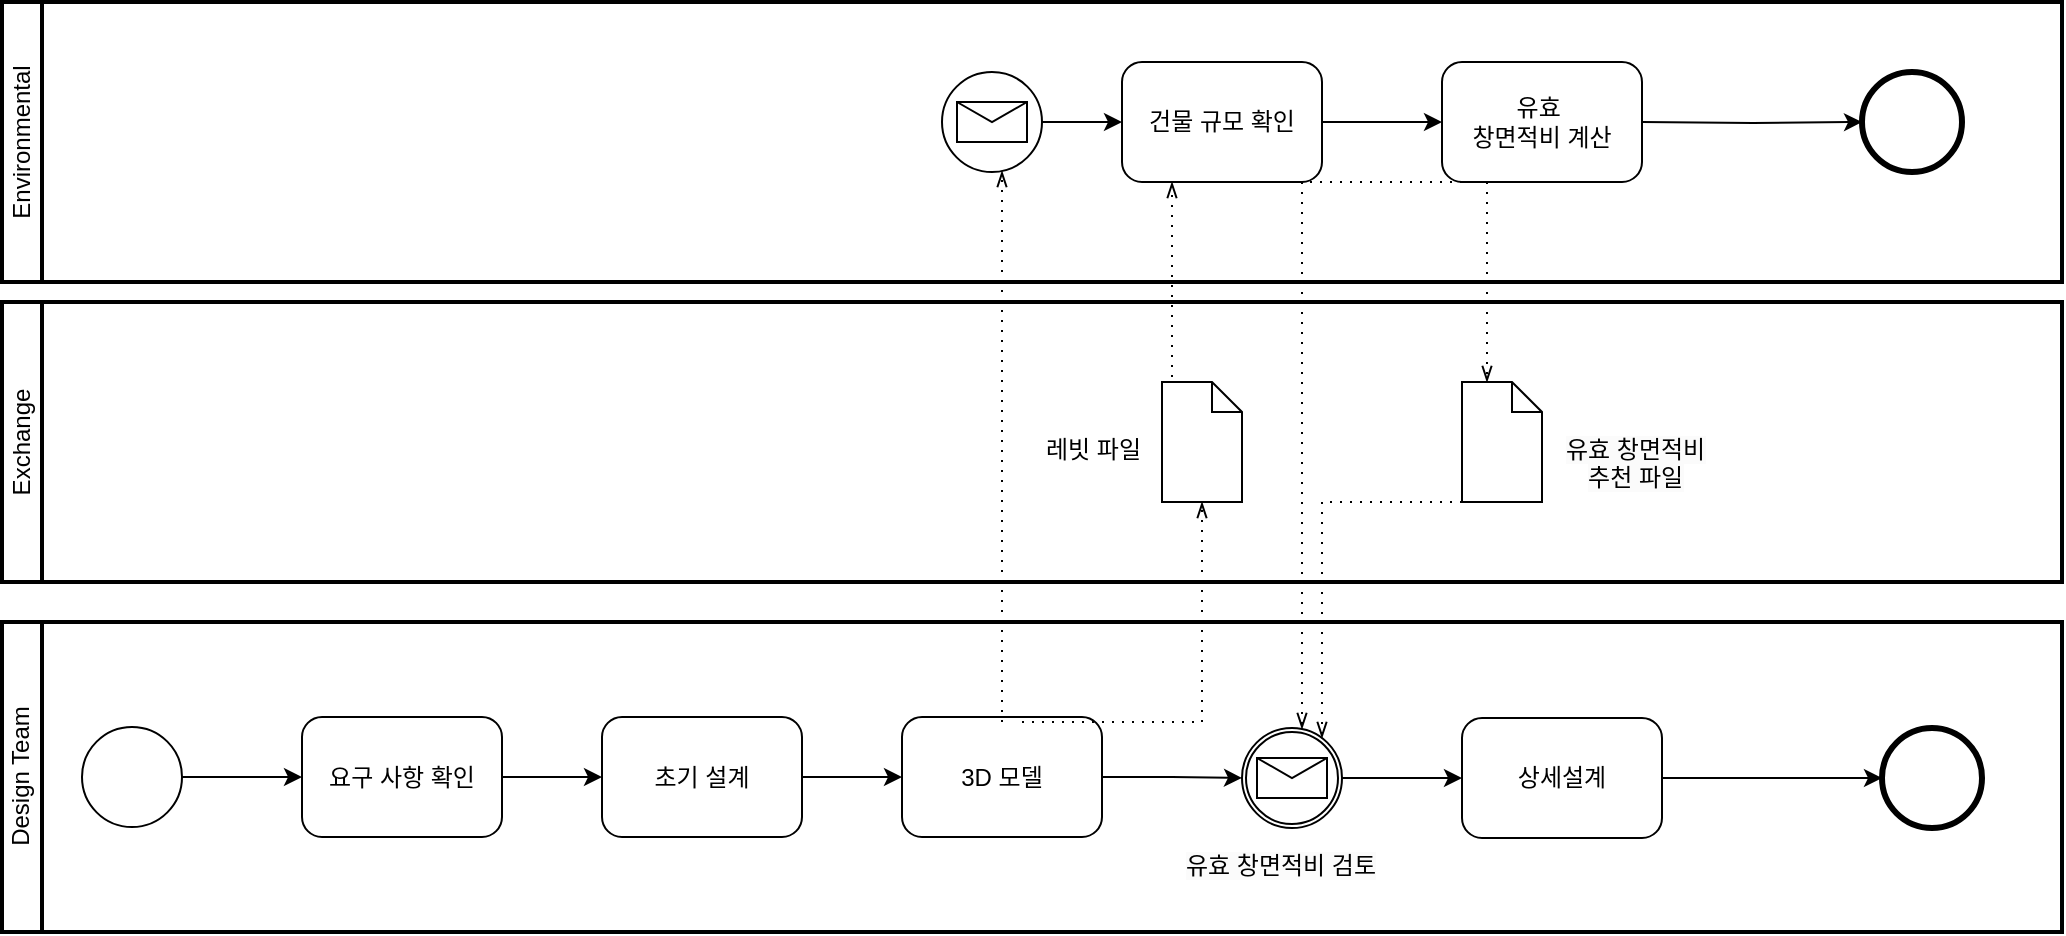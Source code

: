 <mxfile version="24.5.4" type="github">
  <diagram name="Page-1" id="2a216829-ef6e-dabb-86c1-c78162f3ba2b">
    <mxGraphModel dx="1728" dy="915" grid="1" gridSize="10" guides="1" tooltips="1" connect="1" arrows="1" fold="1" page="1" pageScale="1" pageWidth="850" pageHeight="1100" background="none" math="0" shadow="0">
      <root>
        <mxCell id="0" />
        <mxCell id="1" parent="0" />
        <mxCell id="y1nI3RozmX1_mRXA3NBY-19" value="Environmental" style="swimlane;html=1;startSize=20;fontStyle=0;collapsible=0;horizontal=0;swimlaneLine=1;swimlaneFillColor=#ffffff;strokeWidth=2;whiteSpace=wrap;" parent="1" vertex="1">
          <mxGeometry x="20" y="10" width="1030" height="140" as="geometry" />
        </mxCell>
        <mxCell id="ItEXTqX397DtMuUReSJA-24" style="edgeStyle=orthogonalEdgeStyle;rounded=0;orthogonalLoop=1;jettySize=auto;html=1;exitX=1;exitY=0.5;exitDx=0;exitDy=0;exitPerimeter=0;" edge="1" parent="y1nI3RozmX1_mRXA3NBY-19" source="ItEXTqX397DtMuUReSJA-16" target="ItEXTqX397DtMuUReSJA-17">
          <mxGeometry relative="1" as="geometry" />
        </mxCell>
        <mxCell id="ItEXTqX397DtMuUReSJA-16" value="건물 규모 확인" style="points=[[0.25,0,0],[0.5,0,0],[0.75,0,0],[1,0.25,0],[1,0.5,0],[1,0.75,0],[0.75,1,0],[0.5,1,0],[0.25,1,0],[0,0.75,0],[0,0.5,0],[0,0.25,0]];shape=mxgraph.bpmn.task;whiteSpace=wrap;rectStyle=rounded;size=10;html=1;container=1;expand=0;collapsible=0;taskMarker=abstract;" vertex="1" parent="y1nI3RozmX1_mRXA3NBY-19">
          <mxGeometry x="560" y="30" width="100" height="60" as="geometry" />
        </mxCell>
        <mxCell id="ItEXTqX397DtMuUReSJA-17" value="유효&amp;nbsp;&lt;div&gt;창면적비 계산&lt;/div&gt;" style="points=[[0.25,0,0],[0.5,0,0],[0.75,0,0],[1,0.25,0],[1,0.5,0],[1,0.75,0],[0.75,1,0],[0.5,1,0],[0.25,1,0],[0,0.75,0],[0,0.5,0],[0,0.25,0]];shape=mxgraph.bpmn.task;whiteSpace=wrap;rectStyle=rounded;size=10;html=1;container=1;expand=0;collapsible=0;taskMarker=abstract;" vertex="1" parent="y1nI3RozmX1_mRXA3NBY-19">
          <mxGeometry x="720" y="30" width="100" height="60" as="geometry" />
        </mxCell>
        <mxCell id="ItEXTqX397DtMuUReSJA-18" value="" style="points=[[0.145,0.145,0],[0.5,0,0],[0.855,0.145,0],[1,0.5,0],[0.855,0.855,0],[0.5,1,0],[0.145,0.855,0],[0,0.5,0]];shape=mxgraph.bpmn.event;html=1;verticalLabelPosition=bottom;labelBackgroundColor=#ffffff;verticalAlign=top;align=center;perimeter=ellipsePerimeter;outlineConnect=0;aspect=fixed;outline=end;symbol=terminate2;" vertex="1" parent="y1nI3RozmX1_mRXA3NBY-19">
          <mxGeometry x="930" y="35" width="50" height="50" as="geometry" />
        </mxCell>
        <mxCell id="ItEXTqX397DtMuUReSJA-19" style="edgeStyle=orthogonalEdgeStyle;rounded=0;orthogonalLoop=1;jettySize=auto;html=1;exitX=1;exitY=0.5;exitDx=0;exitDy=0;exitPerimeter=0;entryX=0;entryY=0.5;entryDx=0;entryDy=0;entryPerimeter=0;" edge="1" parent="y1nI3RozmX1_mRXA3NBY-19" target="ItEXTqX397DtMuUReSJA-18">
          <mxGeometry relative="1" as="geometry">
            <mxPoint x="820" y="60" as="sourcePoint" />
          </mxGeometry>
        </mxCell>
        <mxCell id="ItEXTqX397DtMuUReSJA-22" value="" style="points=[[0.145,0.145,0],[0.5,0,0],[0.855,0.145,0],[1,0.5,0],[0.855,0.855,0],[0.5,1,0],[0.145,0.855,0],[0,0.5,0]];shape=mxgraph.bpmn.event;html=1;verticalLabelPosition=bottom;labelBackgroundColor=#ffffff;verticalAlign=top;align=center;perimeter=ellipsePerimeter;outlineConnect=0;aspect=fixed;outline=standard;symbol=message;" vertex="1" parent="y1nI3RozmX1_mRXA3NBY-19">
          <mxGeometry x="470" y="35" width="50" height="50" as="geometry" />
        </mxCell>
        <mxCell id="ItEXTqX397DtMuUReSJA-23" style="edgeStyle=orthogonalEdgeStyle;rounded=0;orthogonalLoop=1;jettySize=auto;html=1;exitX=1;exitY=0.5;exitDx=0;exitDy=0;exitPerimeter=0;entryX=0;entryY=0.5;entryDx=0;entryDy=0;entryPerimeter=0;" edge="1" parent="y1nI3RozmX1_mRXA3NBY-19" source="ItEXTqX397DtMuUReSJA-22" target="ItEXTqX397DtMuUReSJA-16">
          <mxGeometry relative="1" as="geometry" />
        </mxCell>
        <mxCell id="y1nI3RozmX1_mRXA3NBY-10" value="Exchange" style="swimlane;html=1;startSize=20;fontStyle=0;collapsible=0;horizontal=0;swimlaneLine=1;swimlaneFillColor=#ffffff;strokeWidth=2;whiteSpace=wrap;" parent="1" vertex="1">
          <mxGeometry x="20" y="160" width="1030" height="140" as="geometry" />
        </mxCell>
        <mxCell id="y1nI3RozmX1_mRXA3NBY-2" value="" style="shape=mxgraph.bpmn.data;labelPosition=center;verticalLabelPosition=bottom;align=center;verticalAlign=top;size=15;html=1;" parent="y1nI3RozmX1_mRXA3NBY-10" vertex="1">
          <mxGeometry x="580" y="40" width="40" height="60" as="geometry" />
        </mxCell>
        <mxCell id="y1nI3RozmX1_mRXA3NBY-3" value="" style="shape=mxgraph.bpmn.data;labelPosition=center;verticalLabelPosition=bottom;align=center;verticalAlign=top;size=15;html=1;" parent="y1nI3RozmX1_mRXA3NBY-10" vertex="1">
          <mxGeometry x="730" y="40" width="40" height="60" as="geometry" />
        </mxCell>
        <mxCell id="ItEXTqX397DtMuUReSJA-31" value="&lt;span style=&quot;color: rgb(0, 0, 0); font-family: Helvetica; font-size: 12px; font-style: normal; font-variant-ligatures: normal; font-variant-caps: normal; font-weight: 400; letter-spacing: normal; orphans: 2; text-align: center; text-indent: 0px; text-transform: none; widows: 2; word-spacing: 0px; -webkit-text-stroke-width: 0px; white-space: normal; background-color: rgb(251, 251, 251); text-decoration-thickness: initial; text-decoration-style: initial; text-decoration-color: initial; display: inline !important; float: none;&quot;&gt;유효 창면적비&lt;/span&gt;&lt;div style=&quot;text-align: center;&quot;&gt;&lt;span style=&quot;color: rgb(0, 0, 0); font-family: Helvetica; font-size: 12px; font-style: normal; font-variant-ligatures: normal; font-variant-caps: normal; font-weight: 400; letter-spacing: normal; orphans: 2; text-indent: 0px; text-transform: none; widows: 2; word-spacing: 0px; -webkit-text-stroke-width: 0px; white-space: normal; background-color: rgb(251, 251, 251); text-decoration-thickness: initial; text-decoration-style: initial; text-decoration-color: initial; float: none; display: inline !important;&quot;&gt;추천 파일&lt;/span&gt;&lt;/div&gt;" style="text;whiteSpace=wrap;html=1;" vertex="1" parent="y1nI3RozmX1_mRXA3NBY-10">
          <mxGeometry x="780" y="60" width="110" height="40" as="geometry" />
        </mxCell>
        <mxCell id="ItEXTqX397DtMuUReSJA-32" value="&lt;div style=&quot;text-align: center;&quot;&gt;&lt;span style=&quot;background-color: initial;&quot;&gt;레빗 파일&lt;/span&gt;&lt;/div&gt;" style="text;whiteSpace=wrap;html=1;" vertex="1" parent="y1nI3RozmX1_mRXA3NBY-10">
          <mxGeometry x="520" y="60" width="110" height="40" as="geometry" />
        </mxCell>
        <mxCell id="y1nI3RozmX1_mRXA3NBY-9" value="Design Team" style="swimlane;html=1;startSize=20;fontStyle=0;collapsible=0;horizontal=0;swimlaneLine=1;swimlaneFillColor=#ffffff;strokeWidth=2;whiteSpace=wrap;" parent="1" vertex="1">
          <mxGeometry x="20" y="320" width="1030" height="155" as="geometry" />
        </mxCell>
        <mxCell id="y1nI3RozmX1_mRXA3NBY-6" value="" style="points=[[0.145,0.145,0],[0.5,0,0],[0.855,0.145,0],[1,0.5,0],[0.855,0.855,0],[0.5,1,0],[0.145,0.855,0],[0,0.5,0]];shape=mxgraph.bpmn.event;html=1;verticalLabelPosition=bottom;labelBackgroundColor=#ffffff;verticalAlign=top;align=center;perimeter=ellipsePerimeter;outlineConnect=0;aspect=fixed;outline=standard;symbol=general;" parent="y1nI3RozmX1_mRXA3NBY-9" vertex="1">
          <mxGeometry x="40" y="52.5" width="50" height="50" as="geometry" />
        </mxCell>
        <mxCell id="y1nI3RozmX1_mRXA3NBY-4" value="요구 사항 확인" style="points=[[0.25,0,0],[0.5,0,0],[0.75,0,0],[1,0.25,0],[1,0.5,0],[1,0.75,0],[0.75,1,0],[0.5,1,0],[0.25,1,0],[0,0.75,0],[0,0.5,0],[0,0.25,0]];shape=mxgraph.bpmn.task;whiteSpace=wrap;rectStyle=rounded;size=10;html=1;container=1;expand=0;collapsible=0;taskMarker=abstract;" parent="y1nI3RozmX1_mRXA3NBY-9" vertex="1">
          <mxGeometry x="150" y="47.5" width="100" height="60" as="geometry" />
        </mxCell>
        <mxCell id="ItEXTqX397DtMuUReSJA-5" style="edgeStyle=orthogonalEdgeStyle;rounded=0;orthogonalLoop=1;jettySize=auto;html=1;entryX=0;entryY=0.5;entryDx=0;entryDy=0;entryPerimeter=0;" edge="1" parent="y1nI3RozmX1_mRXA3NBY-9" source="y1nI3RozmX1_mRXA3NBY-6" target="y1nI3RozmX1_mRXA3NBY-4">
          <mxGeometry relative="1" as="geometry" />
        </mxCell>
        <mxCell id="ItEXTqX397DtMuUReSJA-6" value="초기 설계" style="points=[[0.25,0,0],[0.5,0,0],[0.75,0,0],[1,0.25,0],[1,0.5,0],[1,0.75,0],[0.75,1,0],[0.5,1,0],[0.25,1,0],[0,0.75,0],[0,0.5,0],[0,0.25,0]];shape=mxgraph.bpmn.task;whiteSpace=wrap;rectStyle=rounded;size=10;html=1;container=1;expand=0;collapsible=0;taskMarker=abstract;" vertex="1" parent="y1nI3RozmX1_mRXA3NBY-9">
          <mxGeometry x="300" y="47.5" width="100" height="60" as="geometry" />
        </mxCell>
        <mxCell id="ItEXTqX397DtMuUReSJA-7" style="edgeStyle=orthogonalEdgeStyle;rounded=0;orthogonalLoop=1;jettySize=auto;html=1;exitX=1;exitY=0.5;exitDx=0;exitDy=0;exitPerimeter=0;entryX=0;entryY=0.5;entryDx=0;entryDy=0;entryPerimeter=0;" edge="1" parent="y1nI3RozmX1_mRXA3NBY-9" source="y1nI3RozmX1_mRXA3NBY-4" target="ItEXTqX397DtMuUReSJA-6">
          <mxGeometry relative="1" as="geometry" />
        </mxCell>
        <mxCell id="ItEXTqX397DtMuUReSJA-8" value="3D 모델" style="points=[[0.25,0,0],[0.5,0,0],[0.75,0,0],[1,0.25,0],[1,0.5,0],[1,0.75,0],[0.75,1,0],[0.5,1,0],[0.25,1,0],[0,0.75,0],[0,0.5,0],[0,0.25,0]];shape=mxgraph.bpmn.task;whiteSpace=wrap;rectStyle=rounded;size=10;html=1;container=1;expand=0;collapsible=0;taskMarker=abstract;" vertex="1" parent="y1nI3RozmX1_mRXA3NBY-9">
          <mxGeometry x="450" y="47.5" width="100" height="60" as="geometry" />
        </mxCell>
        <mxCell id="ItEXTqX397DtMuUReSJA-9" style="edgeStyle=orthogonalEdgeStyle;rounded=0;orthogonalLoop=1;jettySize=auto;html=1;exitX=1;exitY=0.5;exitDx=0;exitDy=0;exitPerimeter=0;entryX=0;entryY=0.5;entryDx=0;entryDy=0;entryPerimeter=0;" edge="1" parent="y1nI3RozmX1_mRXA3NBY-9" source="ItEXTqX397DtMuUReSJA-6" target="ItEXTqX397DtMuUReSJA-8">
          <mxGeometry relative="1" as="geometry" />
        </mxCell>
        <mxCell id="ItEXTqX397DtMuUReSJA-10" value="" style="points=[[0.145,0.145,0],[0.5,0,0],[0.855,0.145,0],[1,0.5,0],[0.855,0.855,0],[0.5,1,0],[0.145,0.855,0],[0,0.5,0]];shape=mxgraph.bpmn.event;html=1;verticalLabelPosition=bottom;labelBackgroundColor=#ffffff;verticalAlign=top;align=center;perimeter=ellipsePerimeter;outlineConnect=0;aspect=fixed;outline=catching;symbol=message;" vertex="1" parent="y1nI3RozmX1_mRXA3NBY-9">
          <mxGeometry x="620" y="53" width="50" height="50" as="geometry" />
        </mxCell>
        <mxCell id="ItEXTqX397DtMuUReSJA-11" style="edgeStyle=orthogonalEdgeStyle;rounded=0;orthogonalLoop=1;jettySize=auto;html=1;exitX=1;exitY=0.5;exitDx=0;exitDy=0;exitPerimeter=0;entryX=0;entryY=0.5;entryDx=0;entryDy=0;entryPerimeter=0;" edge="1" parent="y1nI3RozmX1_mRXA3NBY-9" source="ItEXTqX397DtMuUReSJA-8" target="ItEXTqX397DtMuUReSJA-10">
          <mxGeometry relative="1" as="geometry" />
        </mxCell>
        <mxCell id="ItEXTqX397DtMuUReSJA-12" value="상세설계" style="points=[[0.25,0,0],[0.5,0,0],[0.75,0,0],[1,0.25,0],[1,0.5,0],[1,0.75,0],[0.75,1,0],[0.5,1,0],[0.25,1,0],[0,0.75,0],[0,0.5,0],[0,0.25,0]];shape=mxgraph.bpmn.task;whiteSpace=wrap;rectStyle=rounded;size=10;html=1;container=1;expand=0;collapsible=0;taskMarker=abstract;" vertex="1" parent="y1nI3RozmX1_mRXA3NBY-9">
          <mxGeometry x="730" y="48" width="100" height="60" as="geometry" />
        </mxCell>
        <mxCell id="ItEXTqX397DtMuUReSJA-13" style="edgeStyle=orthogonalEdgeStyle;rounded=0;orthogonalLoop=1;jettySize=auto;html=1;exitX=1;exitY=0.5;exitDx=0;exitDy=0;exitPerimeter=0;entryX=0;entryY=0.5;entryDx=0;entryDy=0;entryPerimeter=0;" edge="1" parent="y1nI3RozmX1_mRXA3NBY-9" source="ItEXTqX397DtMuUReSJA-10" target="ItEXTqX397DtMuUReSJA-12">
          <mxGeometry relative="1" as="geometry" />
        </mxCell>
        <mxCell id="ItEXTqX397DtMuUReSJA-14" value="" style="points=[[0.145,0.145,0],[0.5,0,0],[0.855,0.145,0],[1,0.5,0],[0.855,0.855,0],[0.5,1,0],[0.145,0.855,0],[0,0.5,0]];shape=mxgraph.bpmn.event;html=1;verticalLabelPosition=bottom;labelBackgroundColor=#ffffff;verticalAlign=top;align=center;perimeter=ellipsePerimeter;outlineConnect=0;aspect=fixed;outline=end;symbol=terminate2;" vertex="1" parent="y1nI3RozmX1_mRXA3NBY-9">
          <mxGeometry x="940" y="53" width="50" height="50" as="geometry" />
        </mxCell>
        <mxCell id="ItEXTqX397DtMuUReSJA-15" style="edgeStyle=orthogonalEdgeStyle;rounded=0;orthogonalLoop=1;jettySize=auto;html=1;exitX=1;exitY=0.5;exitDx=0;exitDy=0;exitPerimeter=0;entryX=0;entryY=0.5;entryDx=0;entryDy=0;entryPerimeter=0;" edge="1" parent="y1nI3RozmX1_mRXA3NBY-9" source="ItEXTqX397DtMuUReSJA-12" target="ItEXTqX397DtMuUReSJA-14">
          <mxGeometry relative="1" as="geometry" />
        </mxCell>
        <mxCell id="ItEXTqX397DtMuUReSJA-30" value="&lt;span style=&quot;color: rgb(0, 0, 0); font-family: Helvetica; font-size: 12px; font-style: normal; font-variant-ligatures: normal; font-variant-caps: normal; font-weight: 400; letter-spacing: normal; orphans: 2; text-align: center; text-indent: 0px; text-transform: none; widows: 2; word-spacing: 0px; -webkit-text-stroke-width: 0px; white-space: normal; background-color: rgb(251, 251, 251); text-decoration-thickness: initial; text-decoration-style: initial; text-decoration-color: initial; display: inline !important; float: none;&quot;&gt;유효 창면적비 검토&lt;/span&gt;" style="text;whiteSpace=wrap;html=1;" vertex="1" parent="y1nI3RozmX1_mRXA3NBY-9">
          <mxGeometry x="590" y="108" width="110" height="40" as="geometry" />
        </mxCell>
        <mxCell id="ItEXTqX397DtMuUReSJA-21" value="" style="edgeStyle=elbowEdgeStyle;fontSize=12;html=1;endFill=0;startFill=0;endSize=6;startSize=6;dashed=1;dashPattern=1 4;endArrow=openThin;startArrow=none;rounded=0;" edge="1" parent="1" target="ItEXTqX397DtMuUReSJA-22">
          <mxGeometry width="160" relative="1" as="geometry">
            <mxPoint x="520" y="370" as="sourcePoint" />
            <mxPoint x="520" y="100" as="targetPoint" />
            <Array as="points">
              <mxPoint x="520" y="370" />
            </Array>
          </mxGeometry>
        </mxCell>
        <mxCell id="ItEXTqX397DtMuUReSJA-25" value="" style="edgeStyle=elbowEdgeStyle;fontSize=12;html=1;endFill=0;startFill=0;endSize=6;startSize=6;dashed=1;dashPattern=1 4;endArrow=openThin;startArrow=none;rounded=0;entryX=0.5;entryY=1;entryDx=0;entryDy=0;entryPerimeter=0;" edge="1" parent="1" target="y1nI3RozmX1_mRXA3NBY-2">
          <mxGeometry width="160" relative="1" as="geometry">
            <mxPoint x="530" y="370" as="sourcePoint" />
            <mxPoint x="620" y="270" as="targetPoint" />
            <Array as="points">
              <mxPoint x="620" y="370" />
            </Array>
          </mxGeometry>
        </mxCell>
        <mxCell id="ItEXTqX397DtMuUReSJA-26" value="" style="edgeStyle=elbowEdgeStyle;fontSize=12;html=1;endFill=0;startFill=0;endSize=6;startSize=6;dashed=1;dashPattern=1 4;endArrow=openThin;startArrow=none;rounded=0;entryX=0.25;entryY=1;entryDx=0;entryDy=0;entryPerimeter=0;exitX=0;exitY=0;exitDx=12.5;exitDy=0;exitPerimeter=0;" edge="1" parent="1" source="y1nI3RozmX1_mRXA3NBY-2" target="ItEXTqX397DtMuUReSJA-16">
          <mxGeometry width="160" relative="1" as="geometry">
            <mxPoint x="530" y="380" as="sourcePoint" />
            <mxPoint x="530" y="104" as="targetPoint" />
            <Array as="points">
              <mxPoint x="605" y="150" />
            </Array>
          </mxGeometry>
        </mxCell>
        <mxCell id="ItEXTqX397DtMuUReSJA-27" value="" style="edgeStyle=elbowEdgeStyle;fontSize=12;html=1;endFill=0;startFill=0;endSize=6;startSize=6;dashed=1;dashPattern=1 4;endArrow=openThin;startArrow=none;rounded=0;exitX=0.5;exitY=1;exitDx=0;exitDy=0;exitPerimeter=0;" edge="1" parent="1" source="ItEXTqX397DtMuUReSJA-17" target="ItEXTqX397DtMuUReSJA-10">
          <mxGeometry width="160" relative="1" as="geometry">
            <mxPoint x="540" y="390" as="sourcePoint" />
            <mxPoint x="540" y="114" as="targetPoint" />
            <Array as="points">
              <mxPoint x="670" y="240" />
            </Array>
          </mxGeometry>
        </mxCell>
        <mxCell id="ItEXTqX397DtMuUReSJA-28" value="" style="edgeStyle=elbowEdgeStyle;fontSize=12;html=1;endFill=0;startFill=0;endSize=6;startSize=6;dashed=1;dashPattern=1 4;endArrow=openThin;startArrow=none;rounded=0;entryX=0;entryY=0;entryDx=12.5;entryDy=0;entryPerimeter=0;" edge="1" parent="1" source="ItEXTqX397DtMuUReSJA-17" target="y1nI3RozmX1_mRXA3NBY-3">
          <mxGeometry width="160" relative="1" as="geometry">
            <mxPoint x="550" y="400" as="sourcePoint" />
            <mxPoint x="550" y="124" as="targetPoint" />
            <Array as="points" />
          </mxGeometry>
        </mxCell>
        <mxCell id="ItEXTqX397DtMuUReSJA-29" value="" style="edgeStyle=elbowEdgeStyle;fontSize=12;html=1;endFill=0;startFill=0;endSize=6;startSize=6;dashed=1;dashPattern=1 4;endArrow=openThin;startArrow=none;rounded=0;exitX=0.5;exitY=1;exitDx=0;exitDy=0;exitPerimeter=0;" edge="1" parent="1" source="y1nI3RozmX1_mRXA3NBY-3" target="ItEXTqX397DtMuUReSJA-10">
          <mxGeometry width="160" relative="1" as="geometry">
            <mxPoint x="560" y="410" as="sourcePoint" />
            <mxPoint x="560" y="134" as="targetPoint" />
            <Array as="points">
              <mxPoint x="680" y="330" />
              <mxPoint x="690" y="330" />
            </Array>
          </mxGeometry>
        </mxCell>
      </root>
    </mxGraphModel>
  </diagram>
</mxfile>
